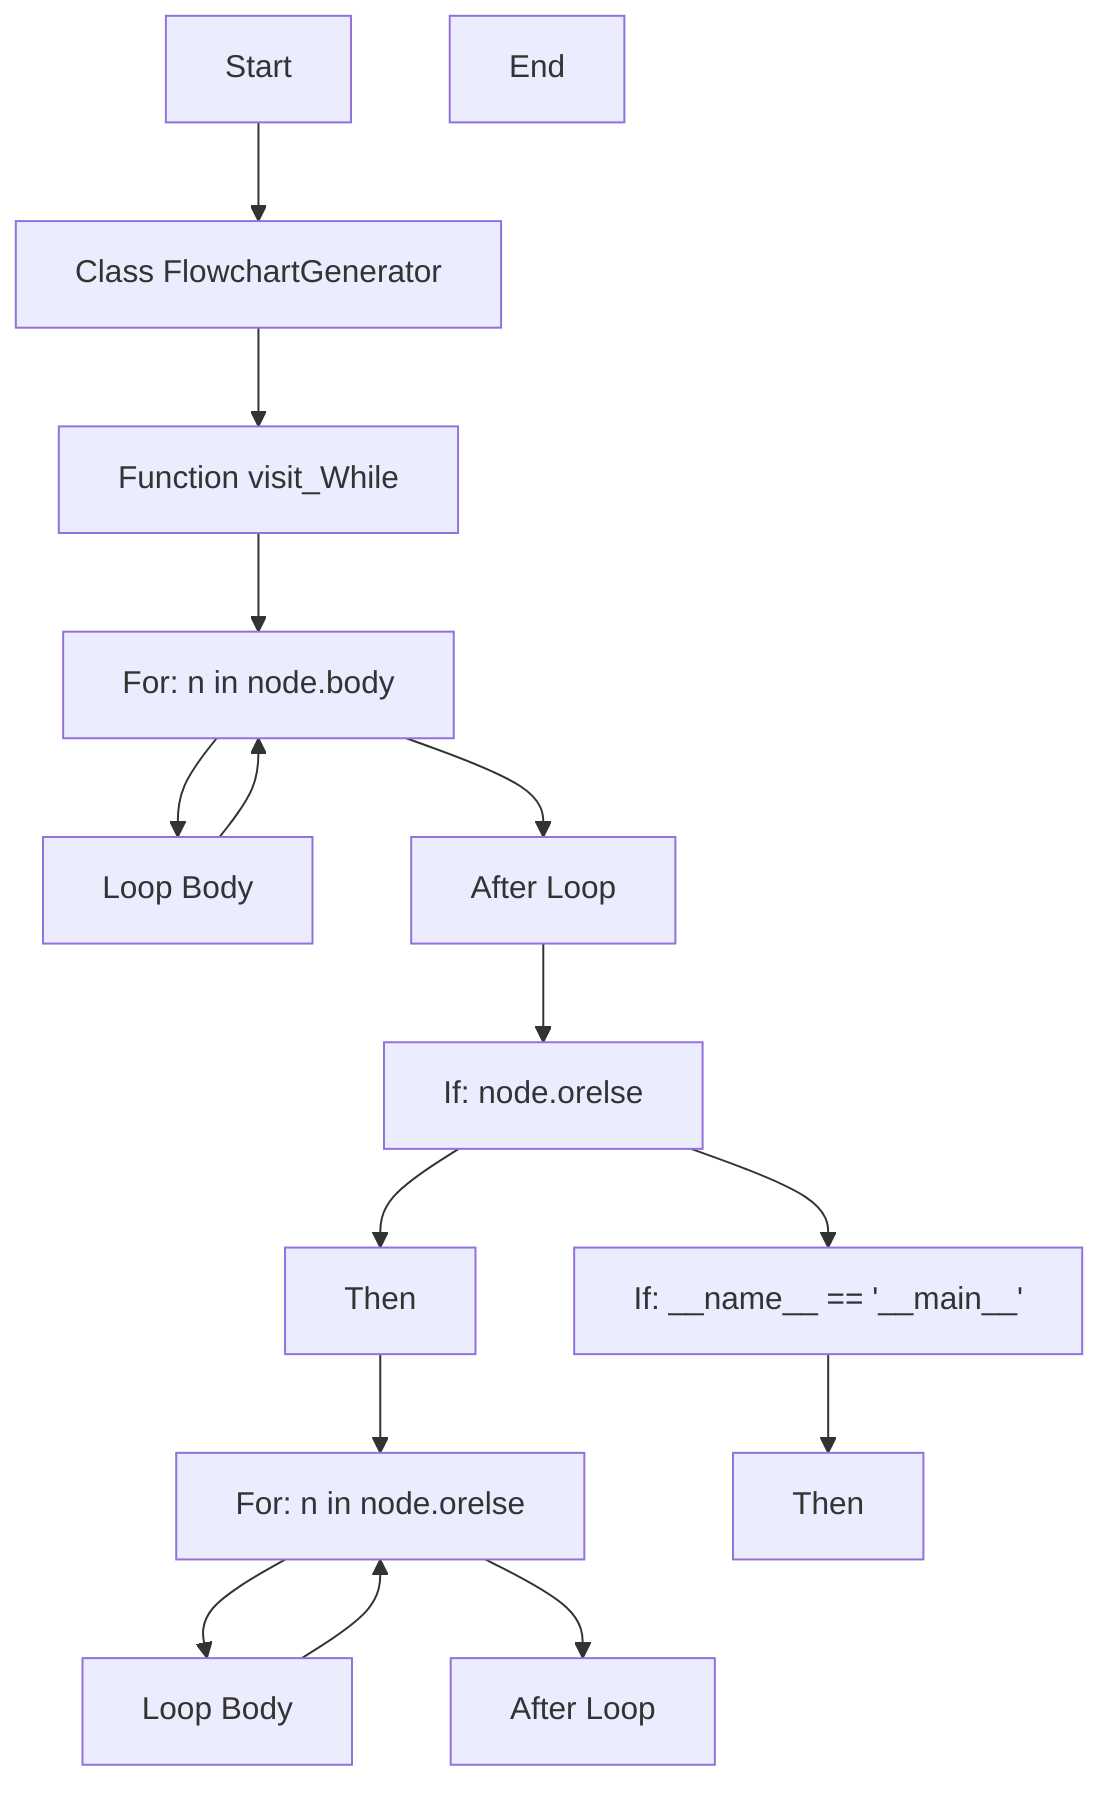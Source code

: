 flowchart TD
Start["Start"]
node1["Class FlowchartGenerator"]
Start --> node1
node2["Function visit_While"]
node1 --> node2
node3["For: n in node.body"]
node2 --> node3
node4["Loop Body"]
node3 --> node4
node5["After Loop"]
node4 --> node3
node3 --> node5
node6["If: node.orelse"]
node5 --> node6
node7["Then"]
node6 --> node7
node8["For: n in node.orelse"]
node7 --> node8
node9["Loop Body"]
node8 --> node9
node10["After Loop"]
node9 --> node8
node8 --> node10
node11["If: __name__ == '__main__'"]
node6 --> node11
node12["Then"]
node11 --> node12
End["End"]
